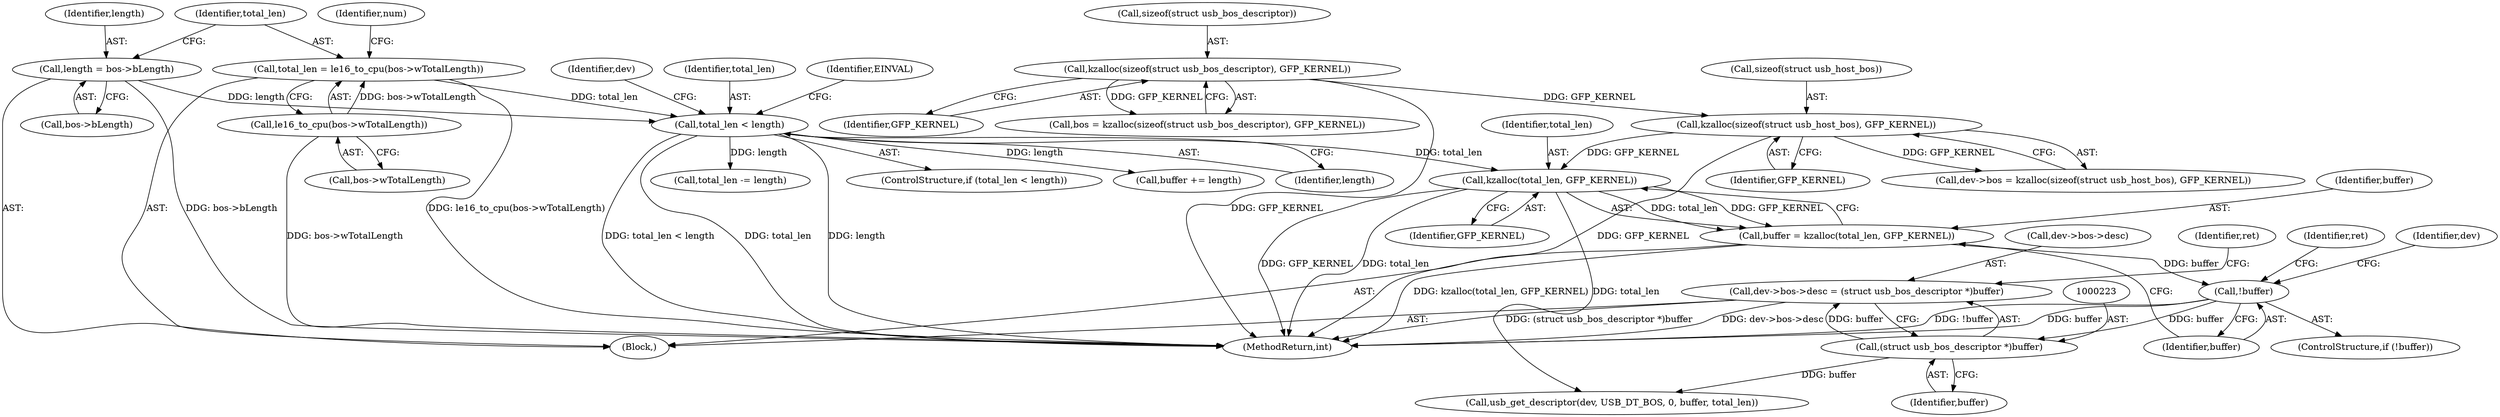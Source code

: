 digraph "0_linux_1c0edc3633b56000e18d82fc241e3995ca18a69e@pointer" {
"1000216" [label="(Call,dev->bos->desc = (struct usb_bos_descriptor *)buffer)"];
"1000222" [label="(Call,(struct usb_bos_descriptor *)buffer)"];
"1000208" [label="(Call,!buffer)"];
"1000202" [label="(Call,buffer = kzalloc(total_len, GFP_KERNEL))"];
"1000204" [label="(Call,kzalloc(total_len, GFP_KERNEL))"];
"1000180" [label="(Call,total_len < length)"];
"1000166" [label="(Call,total_len = le16_to_cpu(bos->wTotalLength))"];
"1000168" [label="(Call,le16_to_cpu(bos->wTotalLength))"];
"1000161" [label="(Call,length = bos->bLength)"];
"1000190" [label="(Call,kzalloc(sizeof(struct usb_host_bos), GFP_KERNEL))"];
"1000123" [label="(Call,kzalloc(sizeof(struct usb_bos_descriptor), GFP_KERNEL))"];
"1000209" [label="(Identifier,buffer)"];
"1000224" [label="(Identifier,buffer)"];
"1000227" [label="(Call,usb_get_descriptor(dev, USB_DT_BOS, 0, buffer, total_len))"];
"1000204" [label="(Call,kzalloc(total_len, GFP_KERNEL))"];
"1000190" [label="(Call,kzalloc(sizeof(struct usb_host_bos), GFP_KERNEL))"];
"1000161" [label="(Call,length = bos->bLength)"];
"1000173" [label="(Identifier,num)"];
"1000124" [label="(Call,sizeof(struct usb_bos_descriptor))"];
"1000226" [label="(Identifier,ret)"];
"1000168" [label="(Call,le16_to_cpu(bos->wTotalLength))"];
"1000186" [label="(Call,dev->bos = kzalloc(sizeof(struct usb_host_bos), GFP_KERNEL))"];
"1000123" [label="(Call,kzalloc(sizeof(struct usb_bos_descriptor), GFP_KERNEL))"];
"1000203" [label="(Identifier,buffer)"];
"1000166" [label="(Call,total_len = le16_to_cpu(bos->wTotalLength))"];
"1000212" [label="(Identifier,ret)"];
"1000182" [label="(Identifier,length)"];
"1000191" [label="(Call,sizeof(struct usb_host_bos))"];
"1000105" [label="(Block,)"];
"1000162" [label="(Identifier,length)"];
"1000219" [label="(Identifier,dev)"];
"1000250" [label="(Call,total_len -= length)"];
"1000217" [label="(Call,dev->bos->desc)"];
"1000126" [label="(Identifier,GFP_KERNEL)"];
"1000205" [label="(Identifier,total_len)"];
"1000121" [label="(Call,bos = kzalloc(sizeof(struct usb_bos_descriptor), GFP_KERNEL))"];
"1000206" [label="(Identifier,GFP_KERNEL)"];
"1000180" [label="(Call,total_len < length)"];
"1000163" [label="(Call,bos->bLength)"];
"1000365" [label="(MethodReturn,int)"];
"1000208" [label="(Call,!buffer)"];
"1000216" [label="(Call,dev->bos->desc = (struct usb_bos_descriptor *)buffer)"];
"1000188" [label="(Identifier,dev)"];
"1000179" [label="(ControlStructure,if (total_len < length))"];
"1000202" [label="(Call,buffer = kzalloc(total_len, GFP_KERNEL))"];
"1000222" [label="(Call,(struct usb_bos_descriptor *)buffer)"];
"1000181" [label="(Identifier,total_len)"];
"1000167" [label="(Identifier,total_len)"];
"1000185" [label="(Identifier,EINVAL)"];
"1000193" [label="(Identifier,GFP_KERNEL)"];
"1000207" [label="(ControlStructure,if (!buffer))"];
"1000263" [label="(Call,buffer += length)"];
"1000169" [label="(Call,bos->wTotalLength)"];
"1000216" -> "1000105"  [label="AST: "];
"1000216" -> "1000222"  [label="CFG: "];
"1000217" -> "1000216"  [label="AST: "];
"1000222" -> "1000216"  [label="AST: "];
"1000226" -> "1000216"  [label="CFG: "];
"1000216" -> "1000365"  [label="DDG: dev->bos->desc"];
"1000216" -> "1000365"  [label="DDG: (struct usb_bos_descriptor *)buffer"];
"1000222" -> "1000216"  [label="DDG: buffer"];
"1000222" -> "1000224"  [label="CFG: "];
"1000223" -> "1000222"  [label="AST: "];
"1000224" -> "1000222"  [label="AST: "];
"1000208" -> "1000222"  [label="DDG: buffer"];
"1000222" -> "1000227"  [label="DDG: buffer"];
"1000208" -> "1000207"  [label="AST: "];
"1000208" -> "1000209"  [label="CFG: "];
"1000209" -> "1000208"  [label="AST: "];
"1000212" -> "1000208"  [label="CFG: "];
"1000219" -> "1000208"  [label="CFG: "];
"1000208" -> "1000365"  [label="DDG: buffer"];
"1000208" -> "1000365"  [label="DDG: !buffer"];
"1000202" -> "1000208"  [label="DDG: buffer"];
"1000202" -> "1000105"  [label="AST: "];
"1000202" -> "1000204"  [label="CFG: "];
"1000203" -> "1000202"  [label="AST: "];
"1000204" -> "1000202"  [label="AST: "];
"1000209" -> "1000202"  [label="CFG: "];
"1000202" -> "1000365"  [label="DDG: kzalloc(total_len, GFP_KERNEL)"];
"1000204" -> "1000202"  [label="DDG: total_len"];
"1000204" -> "1000202"  [label="DDG: GFP_KERNEL"];
"1000204" -> "1000206"  [label="CFG: "];
"1000205" -> "1000204"  [label="AST: "];
"1000206" -> "1000204"  [label="AST: "];
"1000204" -> "1000365"  [label="DDG: GFP_KERNEL"];
"1000204" -> "1000365"  [label="DDG: total_len"];
"1000180" -> "1000204"  [label="DDG: total_len"];
"1000190" -> "1000204"  [label="DDG: GFP_KERNEL"];
"1000204" -> "1000227"  [label="DDG: total_len"];
"1000180" -> "1000179"  [label="AST: "];
"1000180" -> "1000182"  [label="CFG: "];
"1000181" -> "1000180"  [label="AST: "];
"1000182" -> "1000180"  [label="AST: "];
"1000185" -> "1000180"  [label="CFG: "];
"1000188" -> "1000180"  [label="CFG: "];
"1000180" -> "1000365"  [label="DDG: total_len"];
"1000180" -> "1000365"  [label="DDG: length"];
"1000180" -> "1000365"  [label="DDG: total_len < length"];
"1000166" -> "1000180"  [label="DDG: total_len"];
"1000161" -> "1000180"  [label="DDG: length"];
"1000180" -> "1000250"  [label="DDG: length"];
"1000180" -> "1000263"  [label="DDG: length"];
"1000166" -> "1000105"  [label="AST: "];
"1000166" -> "1000168"  [label="CFG: "];
"1000167" -> "1000166"  [label="AST: "];
"1000168" -> "1000166"  [label="AST: "];
"1000173" -> "1000166"  [label="CFG: "];
"1000166" -> "1000365"  [label="DDG: le16_to_cpu(bos->wTotalLength)"];
"1000168" -> "1000166"  [label="DDG: bos->wTotalLength"];
"1000168" -> "1000169"  [label="CFG: "];
"1000169" -> "1000168"  [label="AST: "];
"1000168" -> "1000365"  [label="DDG: bos->wTotalLength"];
"1000161" -> "1000105"  [label="AST: "];
"1000161" -> "1000163"  [label="CFG: "];
"1000162" -> "1000161"  [label="AST: "];
"1000163" -> "1000161"  [label="AST: "];
"1000167" -> "1000161"  [label="CFG: "];
"1000161" -> "1000365"  [label="DDG: bos->bLength"];
"1000190" -> "1000186"  [label="AST: "];
"1000190" -> "1000193"  [label="CFG: "];
"1000191" -> "1000190"  [label="AST: "];
"1000193" -> "1000190"  [label="AST: "];
"1000186" -> "1000190"  [label="CFG: "];
"1000190" -> "1000365"  [label="DDG: GFP_KERNEL"];
"1000190" -> "1000186"  [label="DDG: GFP_KERNEL"];
"1000123" -> "1000190"  [label="DDG: GFP_KERNEL"];
"1000123" -> "1000121"  [label="AST: "];
"1000123" -> "1000126"  [label="CFG: "];
"1000124" -> "1000123"  [label="AST: "];
"1000126" -> "1000123"  [label="AST: "];
"1000121" -> "1000123"  [label="CFG: "];
"1000123" -> "1000365"  [label="DDG: GFP_KERNEL"];
"1000123" -> "1000121"  [label="DDG: GFP_KERNEL"];
}
